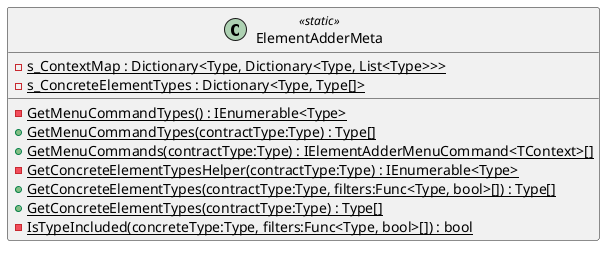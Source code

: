 @startuml
class ElementAdderMeta <<static>> {
    - {static} s_ContextMap : Dictionary<Type, Dictionary<Type, List<Type>>>
    - {static} GetMenuCommandTypes() : IEnumerable<Type>
    + {static} GetMenuCommandTypes(contractType:Type) : Type[]
    + {static} GetMenuCommands(contractType:Type) : IElementAdderMenuCommand<TContext>[]
    - {static} s_ConcreteElementTypes : Dictionary<Type, Type[]>
    - {static} GetConcreteElementTypesHelper(contractType:Type) : IEnumerable<Type>
    + {static} GetConcreteElementTypes(contractType:Type, filters:Func<Type, bool>[]) : Type[]
    + {static} GetConcreteElementTypes(contractType:Type) : Type[]
    - {static} IsTypeIncluded(concreteType:Type, filters:Func<Type, bool>[]) : bool
}
@enduml
